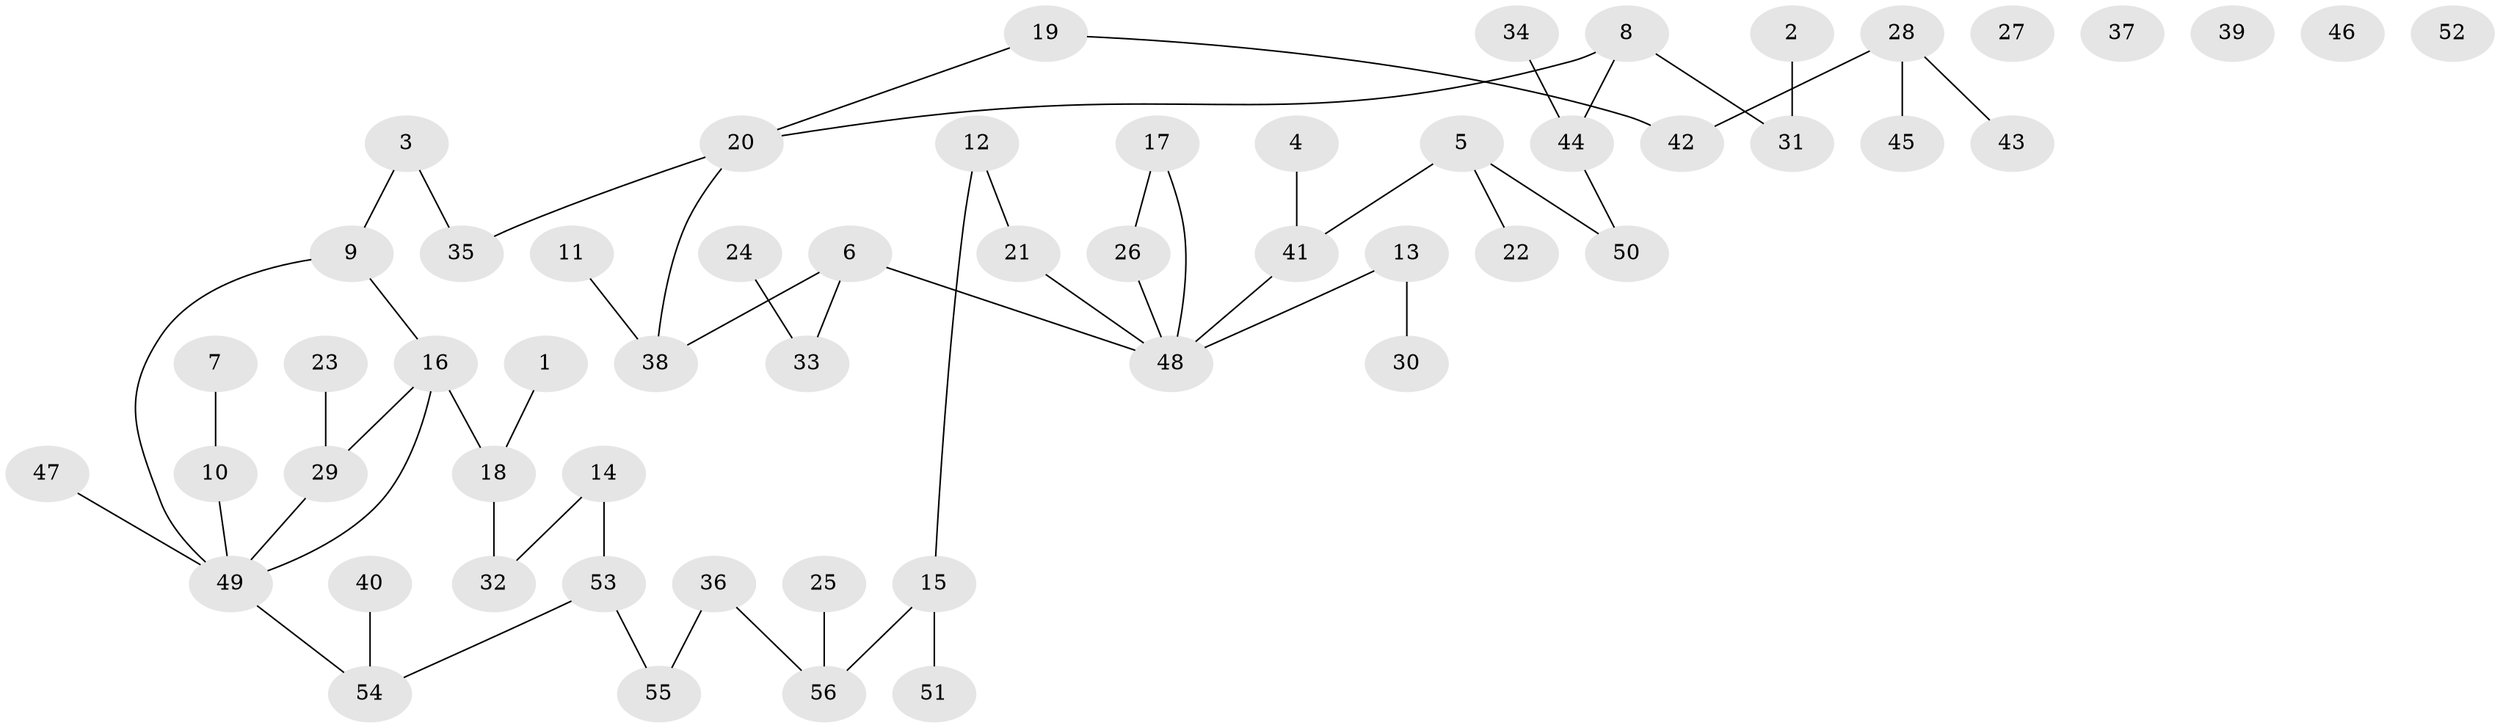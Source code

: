 // Generated by graph-tools (version 1.1) at 2025/33/03/09/25 02:33:44]
// undirected, 56 vertices, 56 edges
graph export_dot {
graph [start="1"]
  node [color=gray90,style=filled];
  1;
  2;
  3;
  4;
  5;
  6;
  7;
  8;
  9;
  10;
  11;
  12;
  13;
  14;
  15;
  16;
  17;
  18;
  19;
  20;
  21;
  22;
  23;
  24;
  25;
  26;
  27;
  28;
  29;
  30;
  31;
  32;
  33;
  34;
  35;
  36;
  37;
  38;
  39;
  40;
  41;
  42;
  43;
  44;
  45;
  46;
  47;
  48;
  49;
  50;
  51;
  52;
  53;
  54;
  55;
  56;
  1 -- 18;
  2 -- 31;
  3 -- 9;
  3 -- 35;
  4 -- 41;
  5 -- 22;
  5 -- 41;
  5 -- 50;
  6 -- 33;
  6 -- 38;
  6 -- 48;
  7 -- 10;
  8 -- 20;
  8 -- 31;
  8 -- 44;
  9 -- 16;
  9 -- 49;
  10 -- 49;
  11 -- 38;
  12 -- 15;
  12 -- 21;
  13 -- 30;
  13 -- 48;
  14 -- 32;
  14 -- 53;
  15 -- 51;
  15 -- 56;
  16 -- 18;
  16 -- 29;
  16 -- 49;
  17 -- 26;
  17 -- 48;
  18 -- 32;
  19 -- 20;
  19 -- 42;
  20 -- 35;
  20 -- 38;
  21 -- 48;
  23 -- 29;
  24 -- 33;
  25 -- 56;
  26 -- 48;
  28 -- 42;
  28 -- 43;
  28 -- 45;
  29 -- 49;
  34 -- 44;
  36 -- 55;
  36 -- 56;
  40 -- 54;
  41 -- 48;
  44 -- 50;
  47 -- 49;
  49 -- 54;
  53 -- 54;
  53 -- 55;
}
